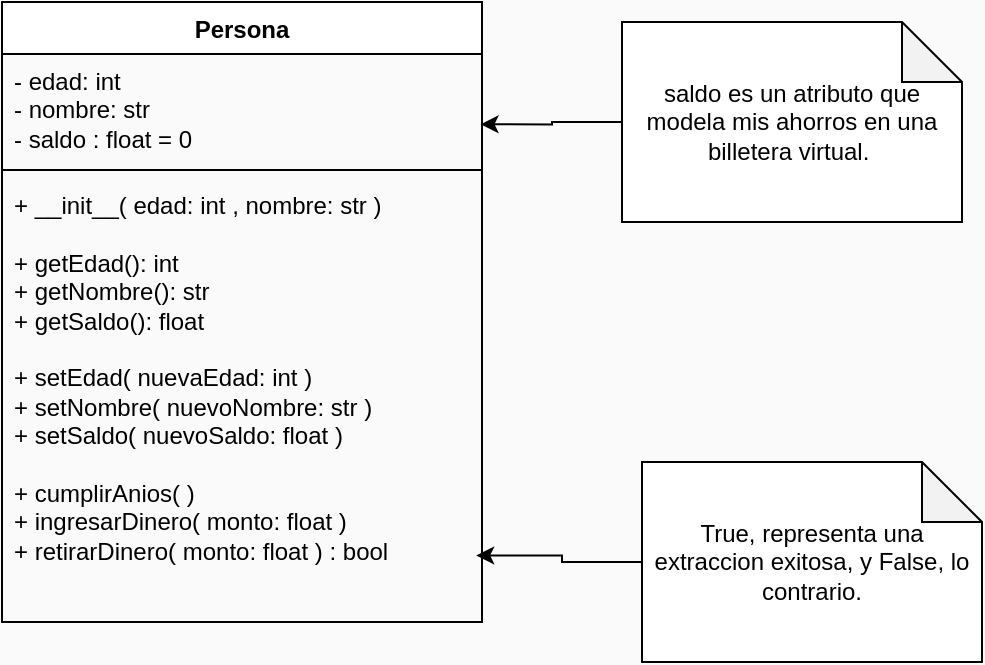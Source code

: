 <mxfile version="28.0.6">
  <diagram name="Página-1" id="JKgM0ArkdYIHNsXVidKd">
    <mxGraphModel dx="647" dy="453" grid="1" gridSize="10" guides="1" tooltips="1" connect="1" arrows="1" fold="1" page="1" pageScale="1" pageWidth="827" pageHeight="1169" background="light-dark(#fafafa, #121212)" math="0" shadow="0">
      <root>
        <mxCell id="0" />
        <mxCell id="1" parent="0" />
        <mxCell id="CTlzWmCd6pywYaMfCgd2-9" value="Persona" style="swimlane;fontStyle=1;align=center;verticalAlign=top;childLayout=stackLayout;horizontal=1;startSize=26;horizontalStack=0;resizeParent=1;resizeParentMax=0;resizeLast=0;collapsible=1;marginBottom=0;whiteSpace=wrap;html=1;" vertex="1" parent="1">
          <mxGeometry x="140" y="110" width="240" height="310" as="geometry" />
        </mxCell>
        <mxCell id="CTlzWmCd6pywYaMfCgd2-10" value="- edad: int&lt;br&gt;- nombre: str&lt;div&gt;- saldo : float = 0&amp;nbsp;&lt;/div&gt;" style="text;strokeColor=none;fillColor=none;align=left;verticalAlign=top;spacingLeft=4;spacingRight=4;overflow=hidden;rotatable=0;points=[[0,0.5],[1,0.5]];portConstraint=eastwest;whiteSpace=wrap;html=1;" vertex="1" parent="CTlzWmCd6pywYaMfCgd2-9">
          <mxGeometry y="26" width="240" height="54" as="geometry" />
        </mxCell>
        <mxCell id="CTlzWmCd6pywYaMfCgd2-11" value="" style="line;strokeWidth=1;fillColor=none;align=left;verticalAlign=middle;spacingTop=-1;spacingLeft=3;spacingRight=3;rotatable=0;labelPosition=right;points=[];portConstraint=eastwest;strokeColor=inherit;" vertex="1" parent="CTlzWmCd6pywYaMfCgd2-9">
          <mxGeometry y="80" width="240" height="8" as="geometry" />
        </mxCell>
        <mxCell id="CTlzWmCd6pywYaMfCgd2-12" value="+ __init__( edad: int , nombre: str )&lt;br&gt;&lt;div&gt;&lt;br&gt;&lt;/div&gt;&lt;div&gt;+ getEdad(): int&lt;br&gt;+ getNombre(): str&lt;/div&gt;&lt;div&gt;+ getSaldo(): float&lt;/div&gt;&lt;div&gt;&lt;br&gt;&lt;/div&gt;&lt;div&gt;+ setEdad( nuevaEdad: int )&lt;/div&gt;&lt;div&gt;+ setNombre( nuevoNombre: str )&lt;/div&gt;&lt;div&gt;+ setSaldo( nuevoSaldo: float )&amp;nbsp;&lt;/div&gt;&lt;div&gt;&lt;br&gt;&lt;/div&gt;&lt;div&gt;+ cumplirAnios( )&lt;/div&gt;&lt;div&gt;+ ingresarDinero( monto: float )&lt;/div&gt;&lt;div&gt;+ retirarDinero( monto: float ) : bool&lt;/div&gt;" style="text;strokeColor=none;fillColor=none;align=left;verticalAlign=top;spacingLeft=4;spacingRight=4;overflow=hidden;rotatable=0;points=[[0,0.5],[1,0.5]];portConstraint=eastwest;whiteSpace=wrap;html=1;" vertex="1" parent="CTlzWmCd6pywYaMfCgd2-9">
          <mxGeometry y="88" width="240" height="222" as="geometry" />
        </mxCell>
        <mxCell id="CTlzWmCd6pywYaMfCgd2-13" value="saldo es un atributo que modela mis ahorros en una billetera virtual.&amp;nbsp;" style="shape=note;whiteSpace=wrap;html=1;backgroundOutline=1;darkOpacity=0.05;" vertex="1" parent="1">
          <mxGeometry x="450" y="120" width="170" height="100" as="geometry" />
        </mxCell>
        <mxCell id="CTlzWmCd6pywYaMfCgd2-14" style="edgeStyle=orthogonalEdgeStyle;rounded=0;orthogonalLoop=1;jettySize=auto;html=1;entryX=0.997;entryY=0.651;entryDx=0;entryDy=0;entryPerimeter=0;" edge="1" parent="1" source="CTlzWmCd6pywYaMfCgd2-13" target="CTlzWmCd6pywYaMfCgd2-10">
          <mxGeometry relative="1" as="geometry" />
        </mxCell>
        <mxCell id="CTlzWmCd6pywYaMfCgd2-15" value="True, representa una extraccion exitosa, y False, lo contrario." style="shape=note;whiteSpace=wrap;html=1;backgroundOutline=1;darkOpacity=0.05;" vertex="1" parent="1">
          <mxGeometry x="460" y="340" width="170" height="100" as="geometry" />
        </mxCell>
        <mxCell id="CTlzWmCd6pywYaMfCgd2-16" style="edgeStyle=orthogonalEdgeStyle;rounded=0;orthogonalLoop=1;jettySize=auto;html=1;entryX=0.988;entryY=0.85;entryDx=0;entryDy=0;entryPerimeter=0;" edge="1" parent="1" source="CTlzWmCd6pywYaMfCgd2-15" target="CTlzWmCd6pywYaMfCgd2-12">
          <mxGeometry relative="1" as="geometry" />
        </mxCell>
      </root>
    </mxGraphModel>
  </diagram>
</mxfile>
